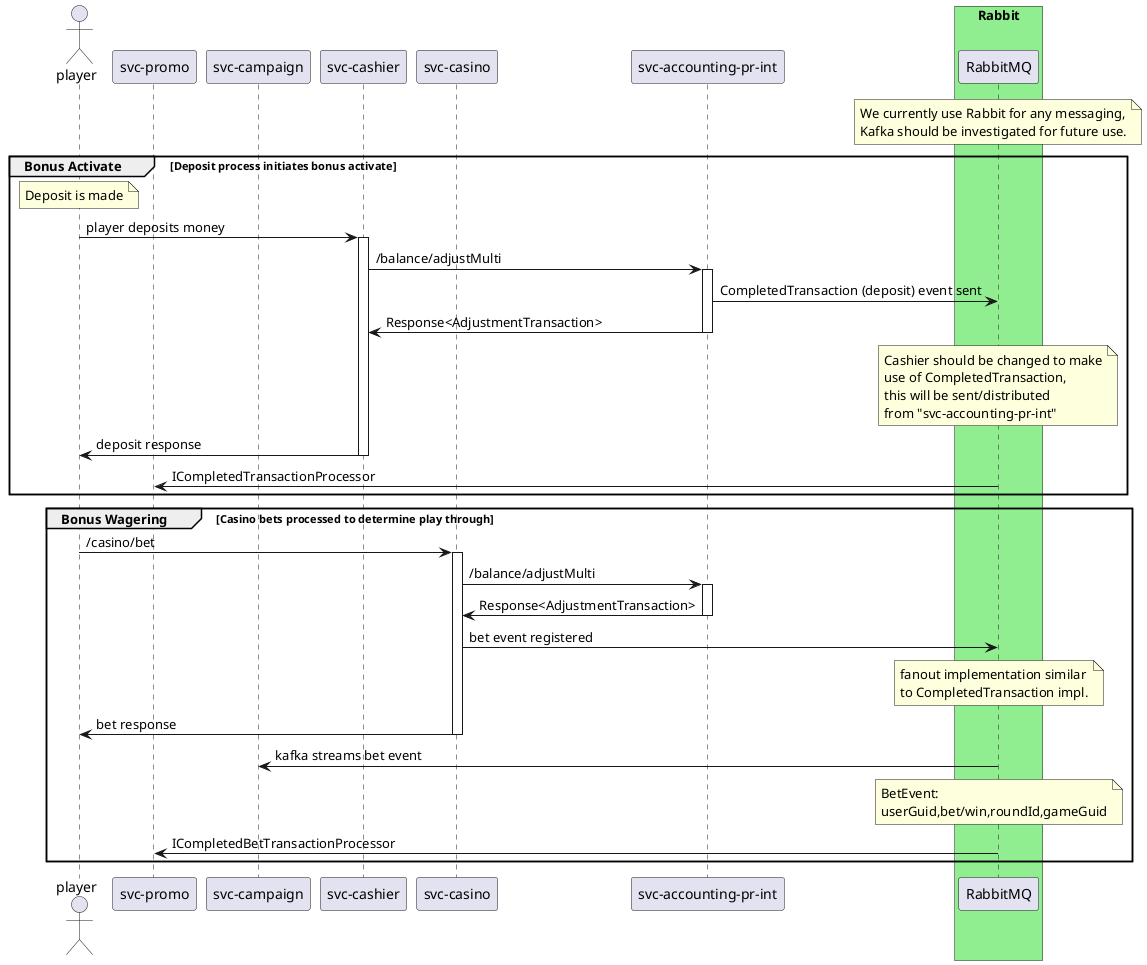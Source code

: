 .Deposit Bonus Flow (Current)
[plantuml]
----

@startuml

actor player as p

participant "svc-promo" as pr
participant "svc-campaign" as cam
participant "svc-cashier" as ca
participant "svc-casino" as sc
participant "svc-accounting-pr-int" as sa
participant "RabbitMQ" as k

box "Rabbit" #lightgreen
  participant k
end box

note over k
  We currently use Rabbit for any messaging,
  Kafka should be investigated for future use.
end note

group Bonus Activate [Deposit process initiates bonus activate]
note over p
  Deposit is made
end note
p->ca ++: player deposits money
ca->sa ++: /balance/adjustMulti
sa->k: CompletedTransaction (deposit) event sent
sa->ca --: Response<AdjustmentTransaction>
note over k
  Cashier should be changed to make
  use of CompletedTransaction,
  this will be sent/distributed
  from "svc-accounting-pr-int"
end note
ca->p --: deposit response
k->pr: ICompletedTransactionProcessor
end

group Bonus Wagering [Casino bets processed to determine play through]
p->sc ++: /casino/bet
sc->sa ++: /balance/adjustMulti
sa->sc --: Response<AdjustmentTransaction>
sc->k: bet event registered
note over k
 fanout implementation similar
 to CompletedTransaction impl.
end note
sc->p --: bet response
k->cam: kafka streams bet event
note over k
 BetEvent:
 userGuid,bet/win,roundId,gameGuid
end note
k->pr: ICompletedBetTransactionProcessor
end

@enduml
----